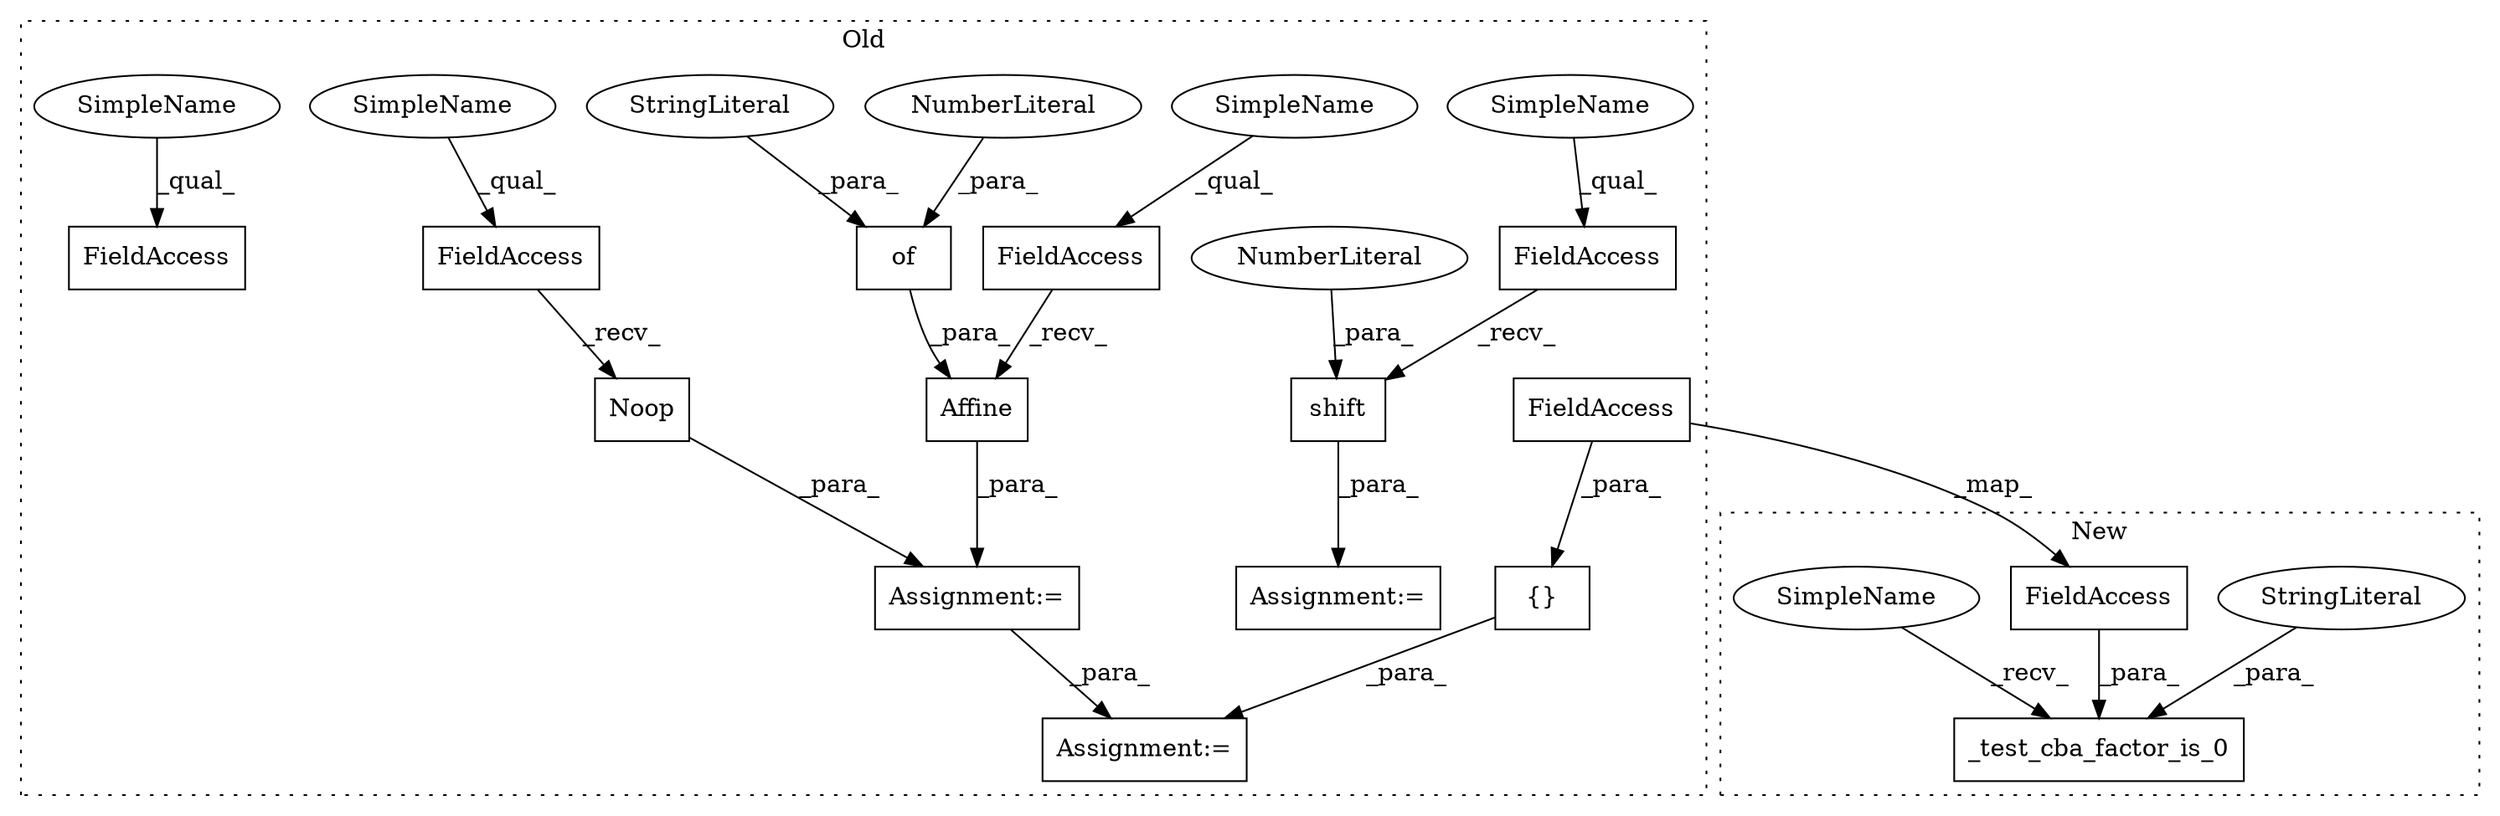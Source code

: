 digraph G {
subgraph cluster0 {
1 [label="of" a="32" s="65175,65183" l="3,1" shape="box"];
3 [label="NumberLiteral" a="34" s="65182" l="1" shape="ellipse"];
4 [label="Affine" a="32" s="65164,65184" l="7,1" shape="box"];
5 [label="FieldAccess" a="22" s="65146" l="17" shape="box"];
6 [label="FieldAccess" a="22" s="65082" l="17" shape="box"];
7 [label="FieldAccess" a="22" s="65121" l="17" shape="box"];
8 [label="Noop" a="32" s="65139" l="6" shape="box"];
10 [label="Assignment:=" a="7" s="65200" l="1" shape="box"];
11 [label="{}" a="4" s="65231,65241" l="1,1" shape="box"];
12 [label="StringLiteral" a="45" s="65178" l="3" shape="ellipse"];
13 [label="Assignment:=" a="7" s="65081" l="1" shape="box"];
15 [label="FieldAccess" a="22" s="65232" l="9" shape="box"];
16 [label="FieldAccess" a="22" s="65258" l="9" shape="box"];
17 [label="shift" a="32" s="65268,65275" l="6,1" shape="box"];
18 [label="NumberLiteral" a="34" s="65274" l="1" shape="ellipse"];
19 [label="Assignment:=" a="7" s="65257" l="1" shape="box"];
20 [label="SimpleName" a="42" s="65258" l="4" shape="ellipse"];
22 [label="SimpleName" a="42" s="65146" l="6" shape="ellipse"];
23 [label="SimpleName" a="42" s="65121" l="6" shape="ellipse"];
24 [label="SimpleName" a="42" s="65082" l="6" shape="ellipse"];
label = "Old";
style="dotted";
}
subgraph cluster1 {
2 [label="_test_cba_factor_is_0" a="32" s="61983,62033" l="22,1" shape="box"];
9 [label="StringLiteral" a="45" s="62005" l="18" shape="ellipse"];
14 [label="FieldAccess" a="22" s="62024" l="9" shape="box"];
21 [label="SimpleName" a="42" s="61978" l="4" shape="ellipse"];
label = "New";
style="dotted";
}
1 -> 4 [label="_para_"];
3 -> 1 [label="_para_"];
4 -> 13 [label="_para_"];
5 -> 4 [label="_recv_"];
7 -> 8 [label="_recv_"];
8 -> 13 [label="_para_"];
9 -> 2 [label="_para_"];
11 -> 10 [label="_para_"];
12 -> 1 [label="_para_"];
13 -> 10 [label="_para_"];
14 -> 2 [label="_para_"];
15 -> 14 [label="_map_"];
15 -> 11 [label="_para_"];
16 -> 17 [label="_recv_"];
17 -> 19 [label="_para_"];
18 -> 17 [label="_para_"];
20 -> 16 [label="_qual_"];
21 -> 2 [label="_recv_"];
22 -> 5 [label="_qual_"];
23 -> 7 [label="_qual_"];
24 -> 6 [label="_qual_"];
}